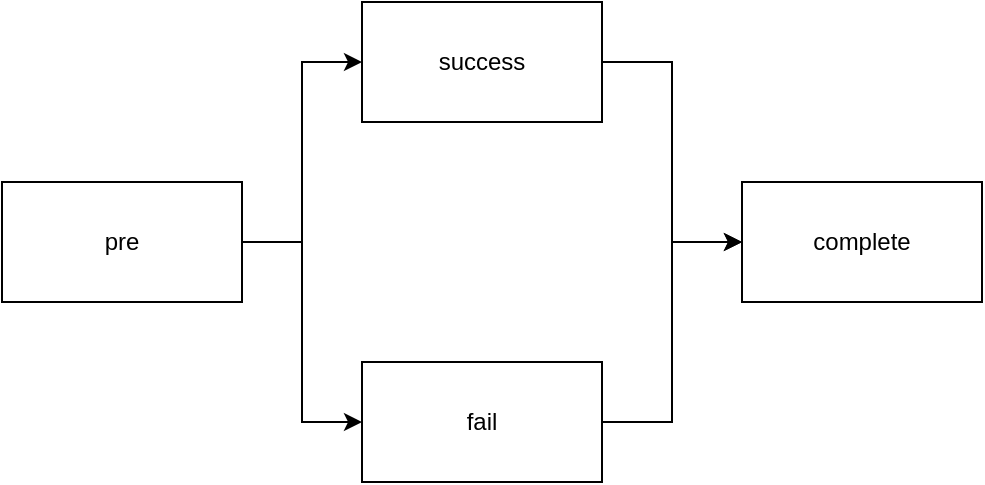 <mxfile version="21.6.6" type="github">
  <diagram name="Page-1" id="kurx8eqdIyjX8LWGJ4XD">
    <mxGraphModel dx="830" dy="447" grid="1" gridSize="10" guides="1" tooltips="1" connect="1" arrows="1" fold="1" page="1" pageScale="1" pageWidth="827" pageHeight="1169" math="0" shadow="0">
      <root>
        <mxCell id="0" />
        <mxCell id="1" parent="0" />
        <mxCell id="cJLlT4LMB05umIlm8ekq-5" style="edgeStyle=orthogonalEdgeStyle;rounded=0;orthogonalLoop=1;jettySize=auto;html=1;entryX=0;entryY=0.5;entryDx=0;entryDy=0;" edge="1" parent="1" source="cJLlT4LMB05umIlm8ekq-1" target="cJLlT4LMB05umIlm8ekq-2">
          <mxGeometry relative="1" as="geometry">
            <mxPoint x="300" y="430" as="targetPoint" />
          </mxGeometry>
        </mxCell>
        <mxCell id="cJLlT4LMB05umIlm8ekq-1" value="pre" style="rounded=0;whiteSpace=wrap;html=1;" vertex="1" parent="1">
          <mxGeometry x="140" y="400" width="120" height="60" as="geometry" />
        </mxCell>
        <mxCell id="cJLlT4LMB05umIlm8ekq-7" style="edgeStyle=orthogonalEdgeStyle;rounded=0;orthogonalLoop=1;jettySize=auto;html=1;entryX=0;entryY=0.5;entryDx=0;entryDy=0;" edge="1" parent="1" source="cJLlT4LMB05umIlm8ekq-2" target="cJLlT4LMB05umIlm8ekq-4">
          <mxGeometry relative="1" as="geometry" />
        </mxCell>
        <mxCell id="cJLlT4LMB05umIlm8ekq-2" value="success" style="rounded=0;whiteSpace=wrap;html=1;" vertex="1" parent="1">
          <mxGeometry x="320" y="310" width="120" height="60" as="geometry" />
        </mxCell>
        <mxCell id="cJLlT4LMB05umIlm8ekq-8" style="edgeStyle=orthogonalEdgeStyle;rounded=0;orthogonalLoop=1;jettySize=auto;html=1;entryX=0;entryY=0.5;entryDx=0;entryDy=0;" edge="1" parent="1" source="cJLlT4LMB05umIlm8ekq-3" target="cJLlT4LMB05umIlm8ekq-4">
          <mxGeometry relative="1" as="geometry" />
        </mxCell>
        <mxCell id="cJLlT4LMB05umIlm8ekq-3" value="fail" style="rounded=0;whiteSpace=wrap;html=1;" vertex="1" parent="1">
          <mxGeometry x="320" y="490" width="120" height="60" as="geometry" />
        </mxCell>
        <mxCell id="cJLlT4LMB05umIlm8ekq-4" value="complete" style="rounded=0;whiteSpace=wrap;html=1;" vertex="1" parent="1">
          <mxGeometry x="510" y="400" width="120" height="60" as="geometry" />
        </mxCell>
        <mxCell id="cJLlT4LMB05umIlm8ekq-6" style="edgeStyle=orthogonalEdgeStyle;rounded=0;orthogonalLoop=1;jettySize=auto;html=1;" edge="1" parent="1" target="cJLlT4LMB05umIlm8ekq-3">
          <mxGeometry relative="1" as="geometry">
            <mxPoint x="330.5" y="530" as="targetPoint" />
            <mxPoint x="270" y="430" as="sourcePoint" />
            <Array as="points">
              <mxPoint x="290" y="430" />
              <mxPoint x="290" y="520" />
            </Array>
          </mxGeometry>
        </mxCell>
      </root>
    </mxGraphModel>
  </diagram>
</mxfile>
